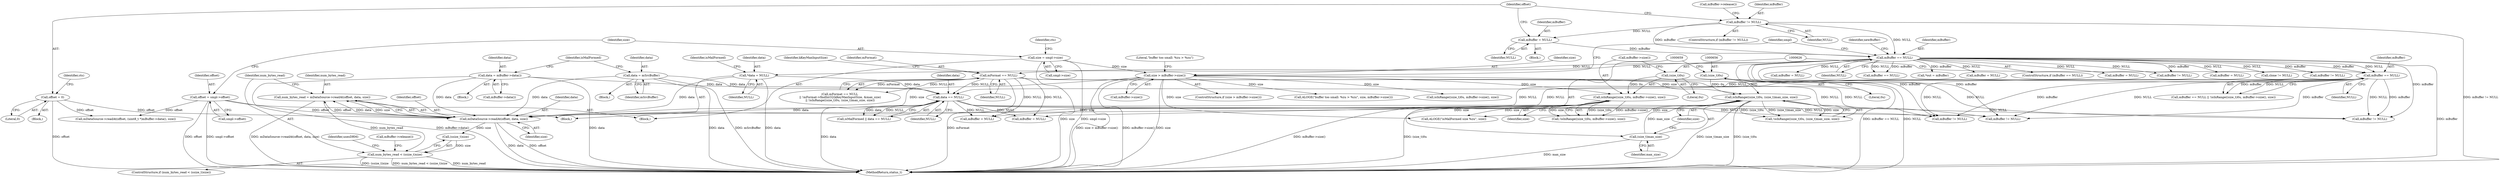 digraph "0_Android_5403587a74aee2fb57076528c3927851531c8afb@API" {
"1000692" [label="(Call,num_bytes_read = mDataSource->readAt(offset, data, size))"];
"1000694" [label="(Call,mDataSource->readAt(offset, data, size))"];
"1000238" [label="(Call,offset = 0)"];
"1000303" [label="(Call,offset = smpl->offset)"];
"1000636" [label="(Call,data = mBuffer->data())"];
"1000674" [label="(Call,data == NULL)"];
"1000668" [label="(Call,data = mSrcBuffer)"];
"1000608" [label="(Call,*data = NULL)"];
"1000255" [label="(Call,mBuffer == NULL)"];
"1000234" [label="(Call,mBuffer = NULL)"];
"1000229" [label="(Call,mBuffer != NULL)"];
"1000620" [label="(Call,mBuffer == NULL)"];
"1000644" [label="(Call,mFormat == NULL)"];
"1000624" [label="(Call,isInRange((size_t)0u, mBuffer->size(), size))"];
"1000625" [label="(Call,(size_t)0u)"];
"1000347" [label="(Call,size > mBuffer->size())"];
"1000308" [label="(Call,size = smpl->size)"];
"1000654" [label="(Call,isInRange((size_t)0u, (size_t)max_size, size))"];
"1000655" [label="(Call,(size_t)0u)"];
"1000658" [label="(Call,(size_t)max_size)"];
"1000699" [label="(Call,num_bytes_read < (ssize_t)size)"];
"1000694" [label="(Call,mDataSource->readAt(offset, data, size))"];
"1000660" [label="(Identifier,max_size)"];
"1000705" [label="(Call,mBuffer->release())"];
"1000585" [label="(Block,)"];
"1000670" [label="(Identifier,mSrcBuffer)"];
"1000609" [label="(Identifier,data)"];
"1000646" [label="(Identifier,NULL)"];
"1000608" [label="(Call,*data = NULL)"];
"1000309" [label="(Identifier,size)"];
"1000448" [label="(Call,mBuffer = NULL)"];
"1000678" [label="(Call,ALOGE(\"isMalFormed size %zu\", size))"];
"1000346" [label="(ControlStructure,if (size > mBuffer->size()))"];
"1000645" [label="(Identifier,mFormat)"];
"1000627" [label="(Literal,0u)"];
"1000700" [label="(Identifier,num_bytes_read)"];
"1000697" [label="(Identifier,size)"];
"1000674" [label="(Call,data == NULL)"];
"1000231" [label="(Identifier,NULL)"];
"1000667" [label="(Block,)"];
"1000257" [label="(Identifier,NULL)"];
"1000338" [label="(Call,mBuffer == NULL)"];
"1000657" [label="(Literal,0u)"];
"1000643" [label="(Call,mFormat == NULL\n || !mFormat->findInt32(kKeyMaxInputSize, &max_size)\n || !isInRange((size_t)0u, (size_t)max_size, size))"];
"1000635" [label="(Block,)"];
"1000912" [label="(MethodReturn,status_t)"];
"1000623" [label="(Call,!isInRange((size_t)0u, mBuffer->size(), size))"];
"1000491" [label="(Call,*out = mBuffer)"];
"1000675" [label="(Identifier,data)"];
"1000661" [label="(Identifier,size)"];
"1000658" [label="(Call,(size_t)max_size)"];
"1000699" [label="(Call,num_bytes_read < (ssize_t)size)"];
"1000696" [label="(Identifier,data)"];
"1000235" [label="(Identifier,mBuffer)"];
"1000637" [label="(Identifier,data)"];
"1000536" [label="(Call,mBuffer = NULL)"];
"1000352" [label="(Literal,\"buffer too small: %zu > %zu\")"];
"1000717" [label="(Call,mBuffer != NULL)"];
"1000673" [label="(Identifier,isMalFormed)"];
"1000351" [label="(Call,ALOGE(\"buffer too small: %zu > %zu\", size, mBuffer->size()))"];
"1000714" [label="(Identifier,usesDRM)"];
"1000305" [label="(Call,smpl->offset)"];
"1000682" [label="(Call,mBuffer != NULL)"];
"1000314" [label="(Identifier,cts)"];
"1000255" [label="(Call,mBuffer == NULL)"];
"1000232" [label="(Block,)"];
"1000669" [label="(Identifier,data)"];
"1000698" [label="(ControlStructure,if (num_bytes_read < (ssize_t)size))"];
"1000310" [label="(Call,smpl->size)"];
"1000254" [label="(ControlStructure,if (mBuffer == NULL))"];
"1000701" [label="(Call,(ssize_t)size)"];
"1000244" [label="(Identifier,cts)"];
"1000692" [label="(Call,num_bytes_read = mDataSource->readAt(offset, data, size))"];
"1000423" [label="(Call,mBuffer = NULL)"];
"1000629" [label="(Identifier,size)"];
"1000434" [label="(Call,mDataSource->readAt(offset, (uint8_t *)mBuffer->data(), size))"];
"1000303" [label="(Call,offset = smpl->offset)"];
"1000240" [label="(Literal,0)"];
"1000260" [label="(Identifier,newBuffer)"];
"1000638" [label="(Call,mBuffer->data())"];
"1000456" [label="(Call,mBuffer != NULL)"];
"1000308" [label="(Call,size = smpl->size)"];
"1000628" [label="(Call,mBuffer->size())"];
"1000348" [label="(Identifier,size)"];
"1000654" [label="(Call,isInRange((size_t)0u, (size_t)max_size, size))"];
"1000672" [label="(Call,isMalFormed || data == NULL)"];
"1000610" [label="(Identifier,NULL)"];
"1000650" [label="(Identifier,kKeyMaxInputSize)"];
"1000644" [label="(Call,mFormat == NULL)"];
"1000239" [label="(Identifier,offset)"];
"1000622" [label="(Identifier,NULL)"];
"1000624" [label="(Call,isInRange((size_t)0u, mBuffer->size(), size))"];
"1000347" [label="(Call,size > mBuffer->size())"];
"1000676" [label="(Identifier,NULL)"];
"1000872" [label="(Call,mBuffer != NULL)"];
"1000359" [label="(Identifier,smpl)"];
"1000668" [label="(Call,data = mSrcBuffer)"];
"1000693" [label="(Identifier,num_bytes_read)"];
"1000495" [label="(Call,mBuffer = NULL)"];
"1000636" [label="(Call,data = mBuffer->data())"];
"1000349" [label="(Call,mBuffer->size())"];
"1000546" [label="(Call,clone != NULL)"];
"1000106" [label="(Block,)"];
"1000695" [label="(Identifier,offset)"];
"1000811" [label="(Call,mBuffer = NULL)"];
"1000619" [label="(Call,mBuffer == NULL || !isInRange((size_t)0u, mBuffer->size(), size))"];
"1000613" [label="(Identifier,isMalFormed)"];
"1000706" [label="(Call,mBuffer = NULL)"];
"1000258" [label="(Block,)"];
"1000230" [label="(Identifier,mBuffer)"];
"1000256" [label="(Identifier,mBuffer)"];
"1000653" [label="(Call,!isInRange((size_t)0u, (size_t)max_size, size))"];
"1000620" [label="(Call,mBuffer == NULL)"];
"1000655" [label="(Call,(size_t)0u)"];
"1000236" [label="(Identifier,NULL)"];
"1000233" [label="(Call,mBuffer->release())"];
"1000555" [label="(Call,mBuffer != NULL)"];
"1000621" [label="(Identifier,mBuffer)"];
"1000304" [label="(Identifier,offset)"];
"1000228" [label="(ControlStructure,if (mBuffer != NULL))"];
"1000415" [label="(Call,isInRange((size_t)0u, mBuffer->size(), size))"];
"1000238" [label="(Call,offset = 0)"];
"1000625" [label="(Call,(size_t)0u)"];
"1000234" [label="(Call,mBuffer = NULL)"];
"1000229" [label="(Call,mBuffer != NULL)"];
"1000692" -> "1000585"  [label="AST: "];
"1000692" -> "1000694"  [label="CFG: "];
"1000693" -> "1000692"  [label="AST: "];
"1000694" -> "1000692"  [label="AST: "];
"1000700" -> "1000692"  [label="CFG: "];
"1000692" -> "1000912"  [label="DDG: mDataSource->readAt(offset, data, size)"];
"1000694" -> "1000692"  [label="DDG: offset"];
"1000694" -> "1000692"  [label="DDG: data"];
"1000694" -> "1000692"  [label="DDG: size"];
"1000692" -> "1000699"  [label="DDG: num_bytes_read"];
"1000694" -> "1000697"  [label="CFG: "];
"1000695" -> "1000694"  [label="AST: "];
"1000696" -> "1000694"  [label="AST: "];
"1000697" -> "1000694"  [label="AST: "];
"1000694" -> "1000912"  [label="DDG: offset"];
"1000694" -> "1000912"  [label="DDG: data"];
"1000238" -> "1000694"  [label="DDG: offset"];
"1000303" -> "1000694"  [label="DDG: offset"];
"1000636" -> "1000694"  [label="DDG: data"];
"1000674" -> "1000694"  [label="DDG: data"];
"1000668" -> "1000694"  [label="DDG: data"];
"1000608" -> "1000694"  [label="DDG: data"];
"1000624" -> "1000694"  [label="DDG: size"];
"1000654" -> "1000694"  [label="DDG: size"];
"1000347" -> "1000694"  [label="DDG: size"];
"1000694" -> "1000701"  [label="DDG: size"];
"1000238" -> "1000106"  [label="AST: "];
"1000238" -> "1000240"  [label="CFG: "];
"1000239" -> "1000238"  [label="AST: "];
"1000240" -> "1000238"  [label="AST: "];
"1000244" -> "1000238"  [label="CFG: "];
"1000238" -> "1000912"  [label="DDG: offset"];
"1000238" -> "1000434"  [label="DDG: offset"];
"1000303" -> "1000258"  [label="AST: "];
"1000303" -> "1000305"  [label="CFG: "];
"1000304" -> "1000303"  [label="AST: "];
"1000305" -> "1000303"  [label="AST: "];
"1000309" -> "1000303"  [label="CFG: "];
"1000303" -> "1000912"  [label="DDG: offset"];
"1000303" -> "1000912"  [label="DDG: smpl->offset"];
"1000303" -> "1000434"  [label="DDG: offset"];
"1000636" -> "1000635"  [label="AST: "];
"1000636" -> "1000638"  [label="CFG: "];
"1000637" -> "1000636"  [label="AST: "];
"1000638" -> "1000636"  [label="AST: "];
"1000673" -> "1000636"  [label="CFG: "];
"1000636" -> "1000912"  [label="DDG: mBuffer->data()"];
"1000636" -> "1000912"  [label="DDG: data"];
"1000636" -> "1000674"  [label="DDG: data"];
"1000674" -> "1000672"  [label="AST: "];
"1000674" -> "1000676"  [label="CFG: "];
"1000675" -> "1000674"  [label="AST: "];
"1000676" -> "1000674"  [label="AST: "];
"1000672" -> "1000674"  [label="CFG: "];
"1000674" -> "1000912"  [label="DDG: data"];
"1000674" -> "1000672"  [label="DDG: data"];
"1000674" -> "1000672"  [label="DDG: NULL"];
"1000668" -> "1000674"  [label="DDG: data"];
"1000608" -> "1000674"  [label="DDG: data"];
"1000620" -> "1000674"  [label="DDG: NULL"];
"1000644" -> "1000674"  [label="DDG: NULL"];
"1000674" -> "1000682"  [label="DDG: NULL"];
"1000674" -> "1000706"  [label="DDG: NULL"];
"1000674" -> "1000717"  [label="DDG: NULL"];
"1000674" -> "1000811"  [label="DDG: NULL"];
"1000674" -> "1000872"  [label="DDG: NULL"];
"1000668" -> "1000667"  [label="AST: "];
"1000668" -> "1000670"  [label="CFG: "];
"1000669" -> "1000668"  [label="AST: "];
"1000670" -> "1000668"  [label="AST: "];
"1000673" -> "1000668"  [label="CFG: "];
"1000668" -> "1000912"  [label="DDG: mSrcBuffer"];
"1000668" -> "1000912"  [label="DDG: data"];
"1000608" -> "1000585"  [label="AST: "];
"1000608" -> "1000610"  [label="CFG: "];
"1000609" -> "1000608"  [label="AST: "];
"1000610" -> "1000608"  [label="AST: "];
"1000613" -> "1000608"  [label="CFG: "];
"1000608" -> "1000912"  [label="DDG: data"];
"1000255" -> "1000608"  [label="DDG: NULL"];
"1000255" -> "1000254"  [label="AST: "];
"1000255" -> "1000257"  [label="CFG: "];
"1000256" -> "1000255"  [label="AST: "];
"1000257" -> "1000255"  [label="AST: "];
"1000260" -> "1000255"  [label="CFG: "];
"1000359" -> "1000255"  [label="CFG: "];
"1000255" -> "1000912"  [label="DDG: mBuffer == NULL"];
"1000255" -> "1000912"  [label="DDG: NULL"];
"1000255" -> "1000912"  [label="DDG: mBuffer"];
"1000234" -> "1000255"  [label="DDG: mBuffer"];
"1000229" -> "1000255"  [label="DDG: mBuffer"];
"1000229" -> "1000255"  [label="DDG: NULL"];
"1000255" -> "1000338"  [label="DDG: mBuffer"];
"1000255" -> "1000338"  [label="DDG: NULL"];
"1000255" -> "1000423"  [label="DDG: NULL"];
"1000255" -> "1000448"  [label="DDG: NULL"];
"1000255" -> "1000456"  [label="DDG: mBuffer"];
"1000255" -> "1000456"  [label="DDG: NULL"];
"1000255" -> "1000491"  [label="DDG: mBuffer"];
"1000255" -> "1000495"  [label="DDG: NULL"];
"1000255" -> "1000536"  [label="DDG: NULL"];
"1000255" -> "1000546"  [label="DDG: NULL"];
"1000255" -> "1000555"  [label="DDG: mBuffer"];
"1000255" -> "1000620"  [label="DDG: mBuffer"];
"1000255" -> "1000620"  [label="DDG: NULL"];
"1000255" -> "1000644"  [label="DDG: NULL"];
"1000255" -> "1000682"  [label="DDG: mBuffer"];
"1000255" -> "1000717"  [label="DDG: mBuffer"];
"1000255" -> "1000872"  [label="DDG: mBuffer"];
"1000234" -> "1000232"  [label="AST: "];
"1000234" -> "1000236"  [label="CFG: "];
"1000235" -> "1000234"  [label="AST: "];
"1000236" -> "1000234"  [label="AST: "];
"1000239" -> "1000234"  [label="CFG: "];
"1000229" -> "1000234"  [label="DDG: NULL"];
"1000229" -> "1000228"  [label="AST: "];
"1000229" -> "1000231"  [label="CFG: "];
"1000230" -> "1000229"  [label="AST: "];
"1000231" -> "1000229"  [label="AST: "];
"1000233" -> "1000229"  [label="CFG: "];
"1000239" -> "1000229"  [label="CFG: "];
"1000229" -> "1000912"  [label="DDG: mBuffer != NULL"];
"1000620" -> "1000619"  [label="AST: "];
"1000620" -> "1000622"  [label="CFG: "];
"1000621" -> "1000620"  [label="AST: "];
"1000622" -> "1000620"  [label="AST: "];
"1000626" -> "1000620"  [label="CFG: "];
"1000619" -> "1000620"  [label="CFG: "];
"1000620" -> "1000619"  [label="DDG: mBuffer"];
"1000620" -> "1000619"  [label="DDG: NULL"];
"1000620" -> "1000682"  [label="DDG: mBuffer"];
"1000620" -> "1000682"  [label="DDG: NULL"];
"1000620" -> "1000706"  [label="DDG: NULL"];
"1000620" -> "1000717"  [label="DDG: mBuffer"];
"1000620" -> "1000717"  [label="DDG: NULL"];
"1000620" -> "1000811"  [label="DDG: NULL"];
"1000620" -> "1000872"  [label="DDG: mBuffer"];
"1000620" -> "1000872"  [label="DDG: NULL"];
"1000644" -> "1000643"  [label="AST: "];
"1000644" -> "1000646"  [label="CFG: "];
"1000645" -> "1000644"  [label="AST: "];
"1000646" -> "1000644"  [label="AST: "];
"1000650" -> "1000644"  [label="CFG: "];
"1000643" -> "1000644"  [label="CFG: "];
"1000644" -> "1000912"  [label="DDG: mFormat"];
"1000644" -> "1000643"  [label="DDG: mFormat"];
"1000644" -> "1000643"  [label="DDG: NULL"];
"1000644" -> "1000682"  [label="DDG: NULL"];
"1000644" -> "1000706"  [label="DDG: NULL"];
"1000644" -> "1000717"  [label="DDG: NULL"];
"1000644" -> "1000811"  [label="DDG: NULL"];
"1000644" -> "1000872"  [label="DDG: NULL"];
"1000624" -> "1000623"  [label="AST: "];
"1000624" -> "1000629"  [label="CFG: "];
"1000625" -> "1000624"  [label="AST: "];
"1000628" -> "1000624"  [label="AST: "];
"1000629" -> "1000624"  [label="AST: "];
"1000623" -> "1000624"  [label="CFG: "];
"1000624" -> "1000912"  [label="DDG: mBuffer->size()"];
"1000624" -> "1000912"  [label="DDG: (size_t)0u"];
"1000624" -> "1000623"  [label="DDG: (size_t)0u"];
"1000624" -> "1000623"  [label="DDG: mBuffer->size()"];
"1000624" -> "1000623"  [label="DDG: size"];
"1000625" -> "1000624"  [label="DDG: 0u"];
"1000347" -> "1000624"  [label="DDG: size"];
"1000624" -> "1000678"  [label="DDG: size"];
"1000625" -> "1000627"  [label="CFG: "];
"1000626" -> "1000625"  [label="AST: "];
"1000627" -> "1000625"  [label="AST: "];
"1000628" -> "1000625"  [label="CFG: "];
"1000347" -> "1000346"  [label="AST: "];
"1000347" -> "1000349"  [label="CFG: "];
"1000348" -> "1000347"  [label="AST: "];
"1000349" -> "1000347"  [label="AST: "];
"1000352" -> "1000347"  [label="CFG: "];
"1000359" -> "1000347"  [label="CFG: "];
"1000347" -> "1000912"  [label="DDG: mBuffer->size()"];
"1000347" -> "1000912"  [label="DDG: size"];
"1000347" -> "1000912"  [label="DDG: size > mBuffer->size()"];
"1000308" -> "1000347"  [label="DDG: size"];
"1000347" -> "1000351"  [label="DDG: size"];
"1000347" -> "1000415"  [label="DDG: size"];
"1000347" -> "1000654"  [label="DDG: size"];
"1000347" -> "1000678"  [label="DDG: size"];
"1000308" -> "1000258"  [label="AST: "];
"1000308" -> "1000310"  [label="CFG: "];
"1000309" -> "1000308"  [label="AST: "];
"1000310" -> "1000308"  [label="AST: "];
"1000314" -> "1000308"  [label="CFG: "];
"1000308" -> "1000912"  [label="DDG: smpl->size"];
"1000308" -> "1000912"  [label="DDG: size"];
"1000654" -> "1000653"  [label="AST: "];
"1000654" -> "1000661"  [label="CFG: "];
"1000655" -> "1000654"  [label="AST: "];
"1000658" -> "1000654"  [label="AST: "];
"1000661" -> "1000654"  [label="AST: "];
"1000653" -> "1000654"  [label="CFG: "];
"1000654" -> "1000912"  [label="DDG: (size_t)0u"];
"1000654" -> "1000912"  [label="DDG: (size_t)max_size"];
"1000654" -> "1000653"  [label="DDG: (size_t)0u"];
"1000654" -> "1000653"  [label="DDG: (size_t)max_size"];
"1000654" -> "1000653"  [label="DDG: size"];
"1000655" -> "1000654"  [label="DDG: 0u"];
"1000658" -> "1000654"  [label="DDG: max_size"];
"1000654" -> "1000678"  [label="DDG: size"];
"1000655" -> "1000657"  [label="CFG: "];
"1000656" -> "1000655"  [label="AST: "];
"1000657" -> "1000655"  [label="AST: "];
"1000659" -> "1000655"  [label="CFG: "];
"1000658" -> "1000660"  [label="CFG: "];
"1000659" -> "1000658"  [label="AST: "];
"1000660" -> "1000658"  [label="AST: "];
"1000661" -> "1000658"  [label="CFG: "];
"1000658" -> "1000912"  [label="DDG: max_size"];
"1000699" -> "1000698"  [label="AST: "];
"1000699" -> "1000701"  [label="CFG: "];
"1000700" -> "1000699"  [label="AST: "];
"1000701" -> "1000699"  [label="AST: "];
"1000705" -> "1000699"  [label="CFG: "];
"1000714" -> "1000699"  [label="CFG: "];
"1000699" -> "1000912"  [label="DDG: num_bytes_read"];
"1000699" -> "1000912"  [label="DDG: (ssize_t)size"];
"1000699" -> "1000912"  [label="DDG: num_bytes_read < (ssize_t)size"];
"1000701" -> "1000699"  [label="DDG: size"];
}

